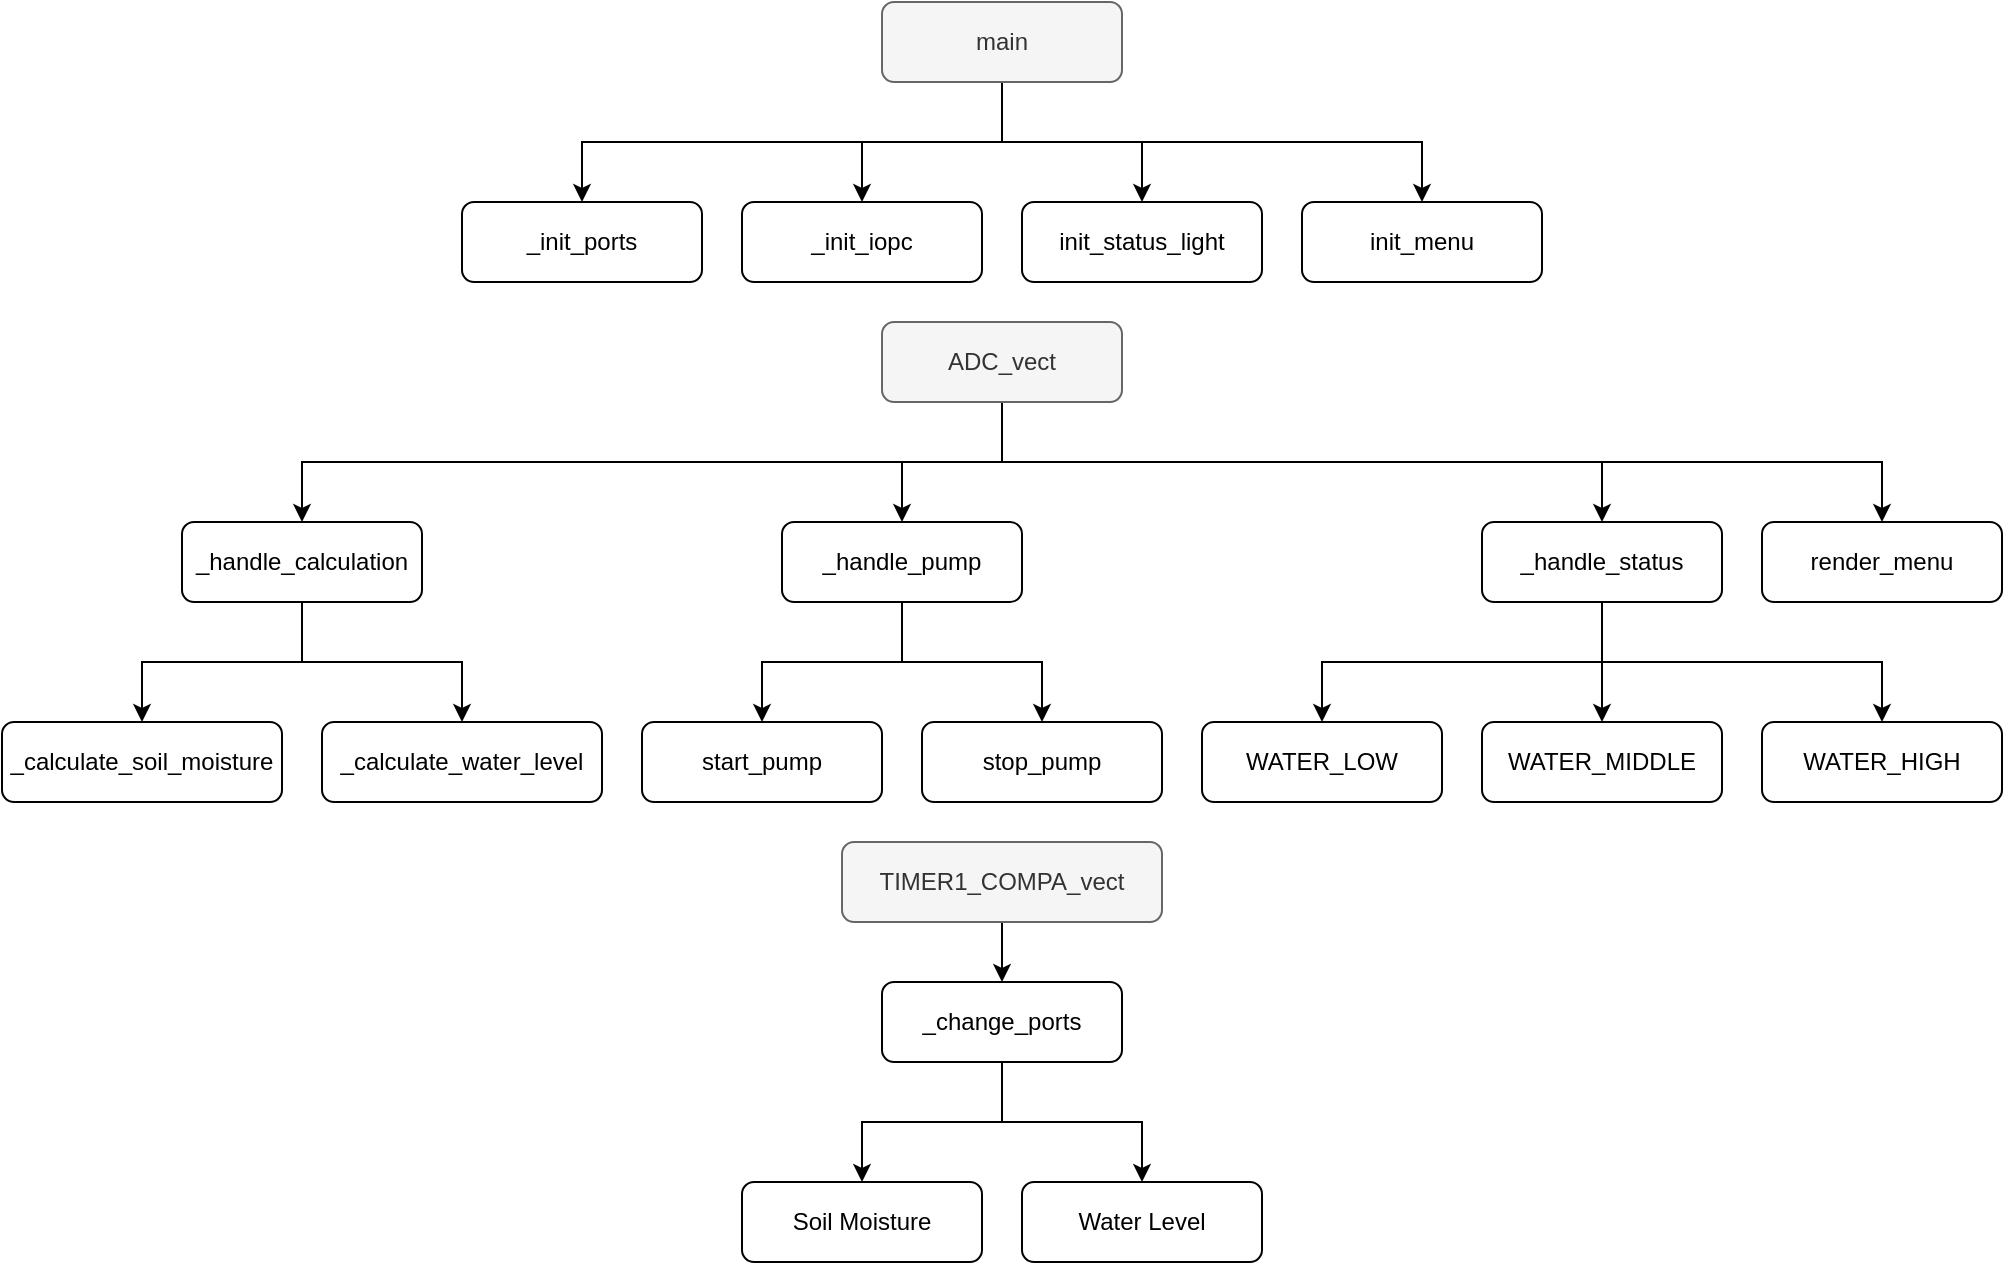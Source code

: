 <mxfile version="13.7.9" type="device"><diagram id="C5RBs43oDa-KdzZeNtuy" name="Page-1"><mxGraphModel dx="2249" dy="822" grid="1" gridSize="10" guides="1" tooltips="1" connect="1" arrows="1" fold="1" page="1" pageScale="1" pageWidth="827" pageHeight="1169" math="0" shadow="0"><root><mxCell id="WIyWlLk6GJQsqaUBKTNV-0"/><mxCell id="WIyWlLk6GJQsqaUBKTNV-1" parent="WIyWlLk6GJQsqaUBKTNV-0"/><mxCell id="4nboituH_1V8eBwz2icx-90" value="" style="edgeStyle=orthogonalEdgeStyle;rounded=0;orthogonalLoop=1;jettySize=auto;html=1;" edge="1" parent="WIyWlLk6GJQsqaUBKTNV-1" source="4nboituH_1V8eBwz2icx-88" target="4nboituH_1V8eBwz2icx-89"><mxGeometry relative="1" as="geometry"><Array as="points"><mxPoint x="420" y="110"/><mxPoint x="210" y="110"/></Array></mxGeometry></mxCell><mxCell id="4nboituH_1V8eBwz2icx-92" value="" style="edgeStyle=orthogonalEdgeStyle;rounded=0;orthogonalLoop=1;jettySize=auto;html=1;" edge="1" parent="WIyWlLk6GJQsqaUBKTNV-1" source="4nboituH_1V8eBwz2icx-88" target="4nboituH_1V8eBwz2icx-91"><mxGeometry relative="1" as="geometry"><Array as="points"><mxPoint x="420" y="110"/><mxPoint x="350" y="110"/></Array></mxGeometry></mxCell><mxCell id="4nboituH_1V8eBwz2icx-94" value="" style="edgeStyle=orthogonalEdgeStyle;rounded=0;orthogonalLoop=1;jettySize=auto;html=1;" edge="1" parent="WIyWlLk6GJQsqaUBKTNV-1" source="4nboituH_1V8eBwz2icx-88" target="4nboituH_1V8eBwz2icx-93"><mxGeometry relative="1" as="geometry"><Array as="points"><mxPoint x="420" y="110"/><mxPoint x="490" y="110"/></Array></mxGeometry></mxCell><mxCell id="4nboituH_1V8eBwz2icx-96" value="" style="edgeStyle=orthogonalEdgeStyle;rounded=0;orthogonalLoop=1;jettySize=auto;html=1;" edge="1" parent="WIyWlLk6GJQsqaUBKTNV-1" source="4nboituH_1V8eBwz2icx-88" target="4nboituH_1V8eBwz2icx-95"><mxGeometry relative="1" as="geometry"><Array as="points"><mxPoint x="420" y="110"/><mxPoint x="630" y="110"/></Array></mxGeometry></mxCell><mxCell id="4nboituH_1V8eBwz2icx-88" value="main" style="rounded=1;whiteSpace=wrap;html=1;fillColor=#f5f5f5;strokeColor=#666666;fontColor=#333333;" vertex="1" parent="WIyWlLk6GJQsqaUBKTNV-1"><mxGeometry x="360" y="40" width="120" height="40" as="geometry"/></mxCell><mxCell id="4nboituH_1V8eBwz2icx-89" value="_init_ports" style="rounded=1;whiteSpace=wrap;html=1;" vertex="1" parent="WIyWlLk6GJQsqaUBKTNV-1"><mxGeometry x="150" y="140" width="120" height="40" as="geometry"/></mxCell><mxCell id="4nboituH_1V8eBwz2icx-91" value="_init_iopc" style="rounded=1;whiteSpace=wrap;html=1;" vertex="1" parent="WIyWlLk6GJQsqaUBKTNV-1"><mxGeometry x="290" y="140" width="120" height="40" as="geometry"/></mxCell><mxCell id="4nboituH_1V8eBwz2icx-93" value="init_status_light" style="rounded=1;whiteSpace=wrap;html=1;" vertex="1" parent="WIyWlLk6GJQsqaUBKTNV-1"><mxGeometry x="430" y="140" width="120" height="40" as="geometry"/></mxCell><mxCell id="4nboituH_1V8eBwz2icx-95" value="init_menu" style="rounded=1;whiteSpace=wrap;html=1;" vertex="1" parent="WIyWlLk6GJQsqaUBKTNV-1"><mxGeometry x="570" y="140" width="120" height="40" as="geometry"/></mxCell><mxCell id="4nboituH_1V8eBwz2icx-108" style="edgeStyle=orthogonalEdgeStyle;rounded=0;orthogonalLoop=1;jettySize=auto;html=1;exitX=0.5;exitY=1;exitDx=0;exitDy=0;entryX=0.5;entryY=0;entryDx=0;entryDy=0;" edge="1" parent="WIyWlLk6GJQsqaUBKTNV-1" source="4nboituH_1V8eBwz2icx-97" target="4nboituH_1V8eBwz2icx-100"><mxGeometry relative="1" as="geometry"/></mxCell><mxCell id="4nboituH_1V8eBwz2icx-109" style="edgeStyle=orthogonalEdgeStyle;rounded=0;orthogonalLoop=1;jettySize=auto;html=1;exitX=0.5;exitY=1;exitDx=0;exitDy=0;" edge="1" parent="WIyWlLk6GJQsqaUBKTNV-1" source="4nboituH_1V8eBwz2icx-97" target="4nboituH_1V8eBwz2icx-102"><mxGeometry relative="1" as="geometry"/></mxCell><mxCell id="4nboituH_1V8eBwz2icx-110" style="edgeStyle=orthogonalEdgeStyle;rounded=0;orthogonalLoop=1;jettySize=auto;html=1;exitX=0.5;exitY=1;exitDx=0;exitDy=0;entryX=0.5;entryY=0;entryDx=0;entryDy=0;" edge="1" parent="WIyWlLk6GJQsqaUBKTNV-1" source="4nboituH_1V8eBwz2icx-97" target="4nboituH_1V8eBwz2icx-106"><mxGeometry relative="1" as="geometry"/></mxCell><mxCell id="4nboituH_1V8eBwz2icx-111" style="edgeStyle=orthogonalEdgeStyle;rounded=0;orthogonalLoop=1;jettySize=auto;html=1;exitX=0.5;exitY=1;exitDx=0;exitDy=0;entryX=0.5;entryY=0;entryDx=0;entryDy=0;" edge="1" parent="WIyWlLk6GJQsqaUBKTNV-1" source="4nboituH_1V8eBwz2icx-97" target="4nboituH_1V8eBwz2icx-104"><mxGeometry relative="1" as="geometry"/></mxCell><mxCell id="4nboituH_1V8eBwz2icx-97" value="ADC_vect" style="rounded=1;whiteSpace=wrap;html=1;fillColor=#f5f5f5;strokeColor=#666666;fontColor=#333333;" vertex="1" parent="WIyWlLk6GJQsqaUBKTNV-1"><mxGeometry x="360" y="200" width="120" height="40" as="geometry"/></mxCell><mxCell id="4nboituH_1V8eBwz2icx-131" style="edgeStyle=orthogonalEdgeStyle;rounded=0;orthogonalLoop=1;jettySize=auto;html=1;exitX=0.5;exitY=1;exitDx=0;exitDy=0;entryX=0.5;entryY=0;entryDx=0;entryDy=0;" edge="1" parent="WIyWlLk6GJQsqaUBKTNV-1" source="4nboituH_1V8eBwz2icx-99" target="4nboituH_1V8eBwz2icx-130"><mxGeometry relative="1" as="geometry"/></mxCell><mxCell id="4nboituH_1V8eBwz2icx-99" value="TIMER1_COMPA_vect" style="rounded=1;whiteSpace=wrap;html=1;fillColor=#f5f5f5;strokeColor=#666666;fontColor=#333333;" vertex="1" parent="WIyWlLk6GJQsqaUBKTNV-1"><mxGeometry x="340" y="460" width="160" height="40" as="geometry"/></mxCell><mxCell id="4nboituH_1V8eBwz2icx-113" value="" style="edgeStyle=orthogonalEdgeStyle;rounded=0;orthogonalLoop=1;jettySize=auto;html=1;" edge="1" parent="WIyWlLk6GJQsqaUBKTNV-1" source="4nboituH_1V8eBwz2icx-100" target="4nboituH_1V8eBwz2icx-112"><mxGeometry relative="1" as="geometry"/></mxCell><mxCell id="4nboituH_1V8eBwz2icx-115" style="edgeStyle=orthogonalEdgeStyle;rounded=0;orthogonalLoop=1;jettySize=auto;html=1;exitX=0.5;exitY=1;exitDx=0;exitDy=0;entryX=0.5;entryY=0;entryDx=0;entryDy=0;" edge="1" parent="WIyWlLk6GJQsqaUBKTNV-1" source="4nboituH_1V8eBwz2icx-100" target="4nboituH_1V8eBwz2icx-114"><mxGeometry relative="1" as="geometry"/></mxCell><mxCell id="4nboituH_1V8eBwz2icx-100" value="_handle_calculation" style="rounded=1;whiteSpace=wrap;html=1;" vertex="1" parent="WIyWlLk6GJQsqaUBKTNV-1"><mxGeometry x="10" y="300" width="120" height="40" as="geometry"/></mxCell><mxCell id="4nboituH_1V8eBwz2icx-117" value="" style="edgeStyle=orthogonalEdgeStyle;rounded=0;orthogonalLoop=1;jettySize=auto;html=1;" edge="1" parent="WIyWlLk6GJQsqaUBKTNV-1" source="4nboituH_1V8eBwz2icx-102" target="4nboituH_1V8eBwz2icx-116"><mxGeometry relative="1" as="geometry"/></mxCell><mxCell id="4nboituH_1V8eBwz2icx-120" style="edgeStyle=orthogonalEdgeStyle;rounded=0;orthogonalLoop=1;jettySize=auto;html=1;exitX=0.5;exitY=1;exitDx=0;exitDy=0;entryX=0.5;entryY=0;entryDx=0;entryDy=0;" edge="1" parent="WIyWlLk6GJQsqaUBKTNV-1" source="4nboituH_1V8eBwz2icx-102" target="4nboituH_1V8eBwz2icx-119"><mxGeometry relative="1" as="geometry"/></mxCell><mxCell id="4nboituH_1V8eBwz2icx-102" value="_handle_pump" style="rounded=1;whiteSpace=wrap;html=1;" vertex="1" parent="WIyWlLk6GJQsqaUBKTNV-1"><mxGeometry x="310" y="300" width="120" height="40" as="geometry"/></mxCell><mxCell id="4nboituH_1V8eBwz2icx-122" value="" style="edgeStyle=orthogonalEdgeStyle;rounded=0;orthogonalLoop=1;jettySize=auto;html=1;" edge="1" parent="WIyWlLk6GJQsqaUBKTNV-1" source="4nboituH_1V8eBwz2icx-104" target="4nboituH_1V8eBwz2icx-121"><mxGeometry relative="1" as="geometry"><Array as="points"><mxPoint x="720" y="370"/><mxPoint x="580" y="370"/></Array></mxGeometry></mxCell><mxCell id="4nboituH_1V8eBwz2icx-125" style="edgeStyle=orthogonalEdgeStyle;rounded=0;orthogonalLoop=1;jettySize=auto;html=1;exitX=0.5;exitY=1;exitDx=0;exitDy=0;entryX=0.5;entryY=0;entryDx=0;entryDy=0;" edge="1" parent="WIyWlLk6GJQsqaUBKTNV-1" source="4nboituH_1V8eBwz2icx-104" target="4nboituH_1V8eBwz2icx-123"><mxGeometry relative="1" as="geometry"/></mxCell><mxCell id="4nboituH_1V8eBwz2icx-126" style="edgeStyle=orthogonalEdgeStyle;rounded=0;orthogonalLoop=1;jettySize=auto;html=1;exitX=0.5;exitY=1;exitDx=0;exitDy=0;entryX=0.5;entryY=0;entryDx=0;entryDy=0;" edge="1" parent="WIyWlLk6GJQsqaUBKTNV-1" source="4nboituH_1V8eBwz2icx-104" target="4nboituH_1V8eBwz2icx-124"><mxGeometry relative="1" as="geometry"/></mxCell><mxCell id="4nboituH_1V8eBwz2icx-104" value="_handle_status" style="rounded=1;whiteSpace=wrap;html=1;" vertex="1" parent="WIyWlLk6GJQsqaUBKTNV-1"><mxGeometry x="660" y="300" width="120" height="40" as="geometry"/></mxCell><mxCell id="4nboituH_1V8eBwz2icx-106" value="render_menu" style="rounded=1;whiteSpace=wrap;html=1;" vertex="1" parent="WIyWlLk6GJQsqaUBKTNV-1"><mxGeometry x="800" y="300" width="120" height="40" as="geometry"/></mxCell><mxCell id="4nboituH_1V8eBwz2icx-112" value="_calculate_soil_moisture" style="rounded=1;whiteSpace=wrap;html=1;" vertex="1" parent="WIyWlLk6GJQsqaUBKTNV-1"><mxGeometry x="-80" y="400" width="140" height="40" as="geometry"/></mxCell><mxCell id="4nboituH_1V8eBwz2icx-114" value="_calculate_water_level" style="rounded=1;whiteSpace=wrap;html=1;" vertex="1" parent="WIyWlLk6GJQsqaUBKTNV-1"><mxGeometry x="80" y="400" width="140" height="40" as="geometry"/></mxCell><mxCell id="4nboituH_1V8eBwz2icx-116" value="stop_pump" style="rounded=1;whiteSpace=wrap;html=1;" vertex="1" parent="WIyWlLk6GJQsqaUBKTNV-1"><mxGeometry x="380" y="400" width="120" height="40" as="geometry"/></mxCell><mxCell id="4nboituH_1V8eBwz2icx-119" value="start_pump" style="rounded=1;whiteSpace=wrap;html=1;" vertex="1" parent="WIyWlLk6GJQsqaUBKTNV-1"><mxGeometry x="240" y="400" width="120" height="40" as="geometry"/></mxCell><mxCell id="4nboituH_1V8eBwz2icx-121" value="WATER_LOW" style="rounded=1;whiteSpace=wrap;html=1;" vertex="1" parent="WIyWlLk6GJQsqaUBKTNV-1"><mxGeometry x="520" y="400" width="120" height="40" as="geometry"/></mxCell><mxCell id="4nboituH_1V8eBwz2icx-123" value="WATER_MIDDLE" style="rounded=1;whiteSpace=wrap;html=1;" vertex="1" parent="WIyWlLk6GJQsqaUBKTNV-1"><mxGeometry x="660" y="400" width="120" height="40" as="geometry"/></mxCell><mxCell id="4nboituH_1V8eBwz2icx-124" value="WATER_HIGH" style="rounded=1;whiteSpace=wrap;html=1;" vertex="1" parent="WIyWlLk6GJQsqaUBKTNV-1"><mxGeometry x="800" y="400" width="120" height="40" as="geometry"/></mxCell><mxCell id="4nboituH_1V8eBwz2icx-133" value="" style="edgeStyle=orthogonalEdgeStyle;rounded=0;orthogonalLoop=1;jettySize=auto;html=1;" edge="1" parent="WIyWlLk6GJQsqaUBKTNV-1" source="4nboituH_1V8eBwz2icx-130" target="4nboituH_1V8eBwz2icx-132"><mxGeometry relative="1" as="geometry"/></mxCell><mxCell id="4nboituH_1V8eBwz2icx-135" style="edgeStyle=orthogonalEdgeStyle;rounded=0;orthogonalLoop=1;jettySize=auto;html=1;exitX=0.5;exitY=1;exitDx=0;exitDy=0;entryX=0.5;entryY=0;entryDx=0;entryDy=0;" edge="1" parent="WIyWlLk6GJQsqaUBKTNV-1" source="4nboituH_1V8eBwz2icx-130" target="4nboituH_1V8eBwz2icx-134"><mxGeometry relative="1" as="geometry"/></mxCell><mxCell id="4nboituH_1V8eBwz2icx-130" value="_change_ports" style="rounded=1;whiteSpace=wrap;html=1;" vertex="1" parent="WIyWlLk6GJQsqaUBKTNV-1"><mxGeometry x="360" y="530" width="120" height="40" as="geometry"/></mxCell><mxCell id="4nboituH_1V8eBwz2icx-132" value="Water Level" style="rounded=1;whiteSpace=wrap;html=1;" vertex="1" parent="WIyWlLk6GJQsqaUBKTNV-1"><mxGeometry x="430" y="630" width="120" height="40" as="geometry"/></mxCell><mxCell id="4nboituH_1V8eBwz2icx-134" value="Soil Moisture" style="rounded=1;whiteSpace=wrap;html=1;" vertex="1" parent="WIyWlLk6GJQsqaUBKTNV-1"><mxGeometry x="290" y="630" width="120" height="40" as="geometry"/></mxCell></root></mxGraphModel></diagram></mxfile>
